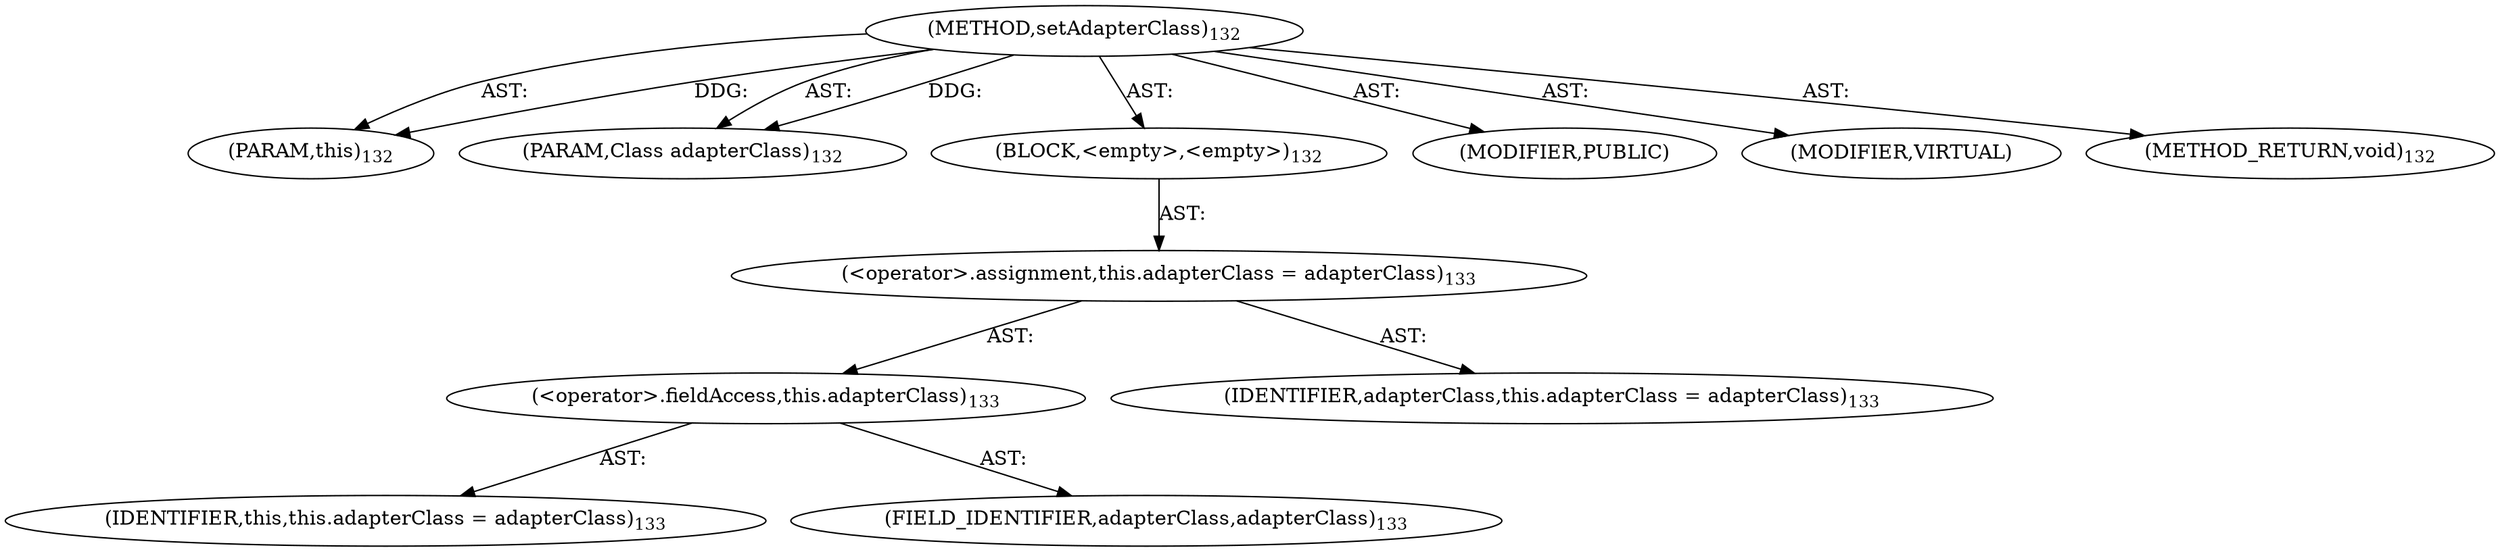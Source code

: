digraph "setAdapterClass" {  
"111669149701" [label = <(METHOD,setAdapterClass)<SUB>132</SUB>> ]
"115964116995" [label = <(PARAM,this)<SUB>132</SUB>> ]
"115964117009" [label = <(PARAM,Class adapterClass)<SUB>132</SUB>> ]
"25769803784" [label = <(BLOCK,&lt;empty&gt;,&lt;empty&gt;)<SUB>132</SUB>> ]
"30064771091" [label = <(&lt;operator&gt;.assignment,this.adapterClass = adapterClass)<SUB>133</SUB>> ]
"30064771092" [label = <(&lt;operator&gt;.fieldAccess,this.adapterClass)<SUB>133</SUB>> ]
"68719476741" [label = <(IDENTIFIER,this,this.adapterClass = adapterClass)<SUB>133</SUB>> ]
"55834574857" [label = <(FIELD_IDENTIFIER,adapterClass,adapterClass)<SUB>133</SUB>> ]
"68719476773" [label = <(IDENTIFIER,adapterClass,this.adapterClass = adapterClass)<SUB>133</SUB>> ]
"133143986192" [label = <(MODIFIER,PUBLIC)> ]
"133143986193" [label = <(MODIFIER,VIRTUAL)> ]
"128849018885" [label = <(METHOD_RETURN,void)<SUB>132</SUB>> ]
  "111669149701" -> "115964116995"  [ label = "AST: "] 
  "111669149701" -> "115964117009"  [ label = "AST: "] 
  "111669149701" -> "25769803784"  [ label = "AST: "] 
  "111669149701" -> "133143986192"  [ label = "AST: "] 
  "111669149701" -> "133143986193"  [ label = "AST: "] 
  "111669149701" -> "128849018885"  [ label = "AST: "] 
  "25769803784" -> "30064771091"  [ label = "AST: "] 
  "30064771091" -> "30064771092"  [ label = "AST: "] 
  "30064771091" -> "68719476773"  [ label = "AST: "] 
  "30064771092" -> "68719476741"  [ label = "AST: "] 
  "30064771092" -> "55834574857"  [ label = "AST: "] 
  "111669149701" -> "115964116995"  [ label = "DDG: "] 
  "111669149701" -> "115964117009"  [ label = "DDG: "] 
}
